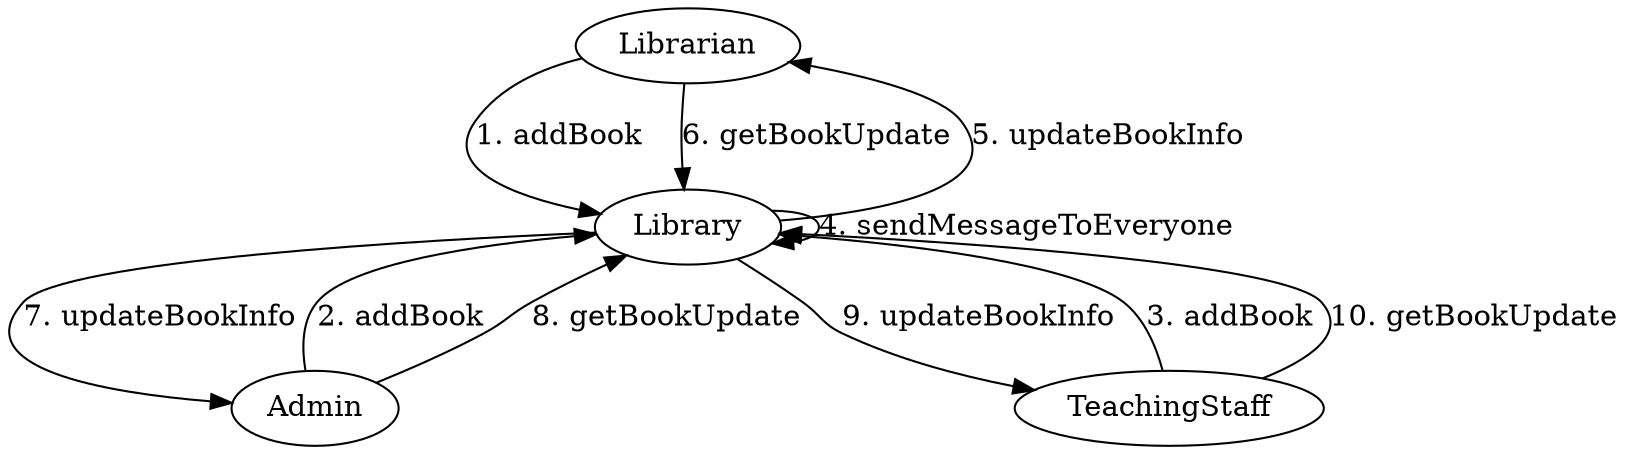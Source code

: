 /*
 * Description: This is an automatically generated .DOT file
 * representing a call graph.
 * Author: Utsav Bharatbhai Virani, Het Jatin Dalal
 * Date: 2022/10/31 21:58:37
 *
 */
digraph Library_call_graph {
 node [shape = oval];
 Librarian -> Library[ label = "1. addBook" ];
 Admin -> Library[ label = "2. addBook" ];
 TeachingStaff -> Library[ label = "3. addBook" ];
 Library -> Library[ label = "4. sendMessageToEveryone" ];
 Library -> Librarian[ label = "5. updateBookInfo" ];
 Librarian -> Library[ label = "6. getBookUpdate" ];
 Library -> Admin[ label = "7. updateBookInfo" ];
 Admin -> Library[ label = "8. getBookUpdate" ];
 Library -> TeachingStaff[ label = "9. updateBookInfo" ];
 TeachingStaff -> Library[ label = "10. getBookUpdate" ];
}
